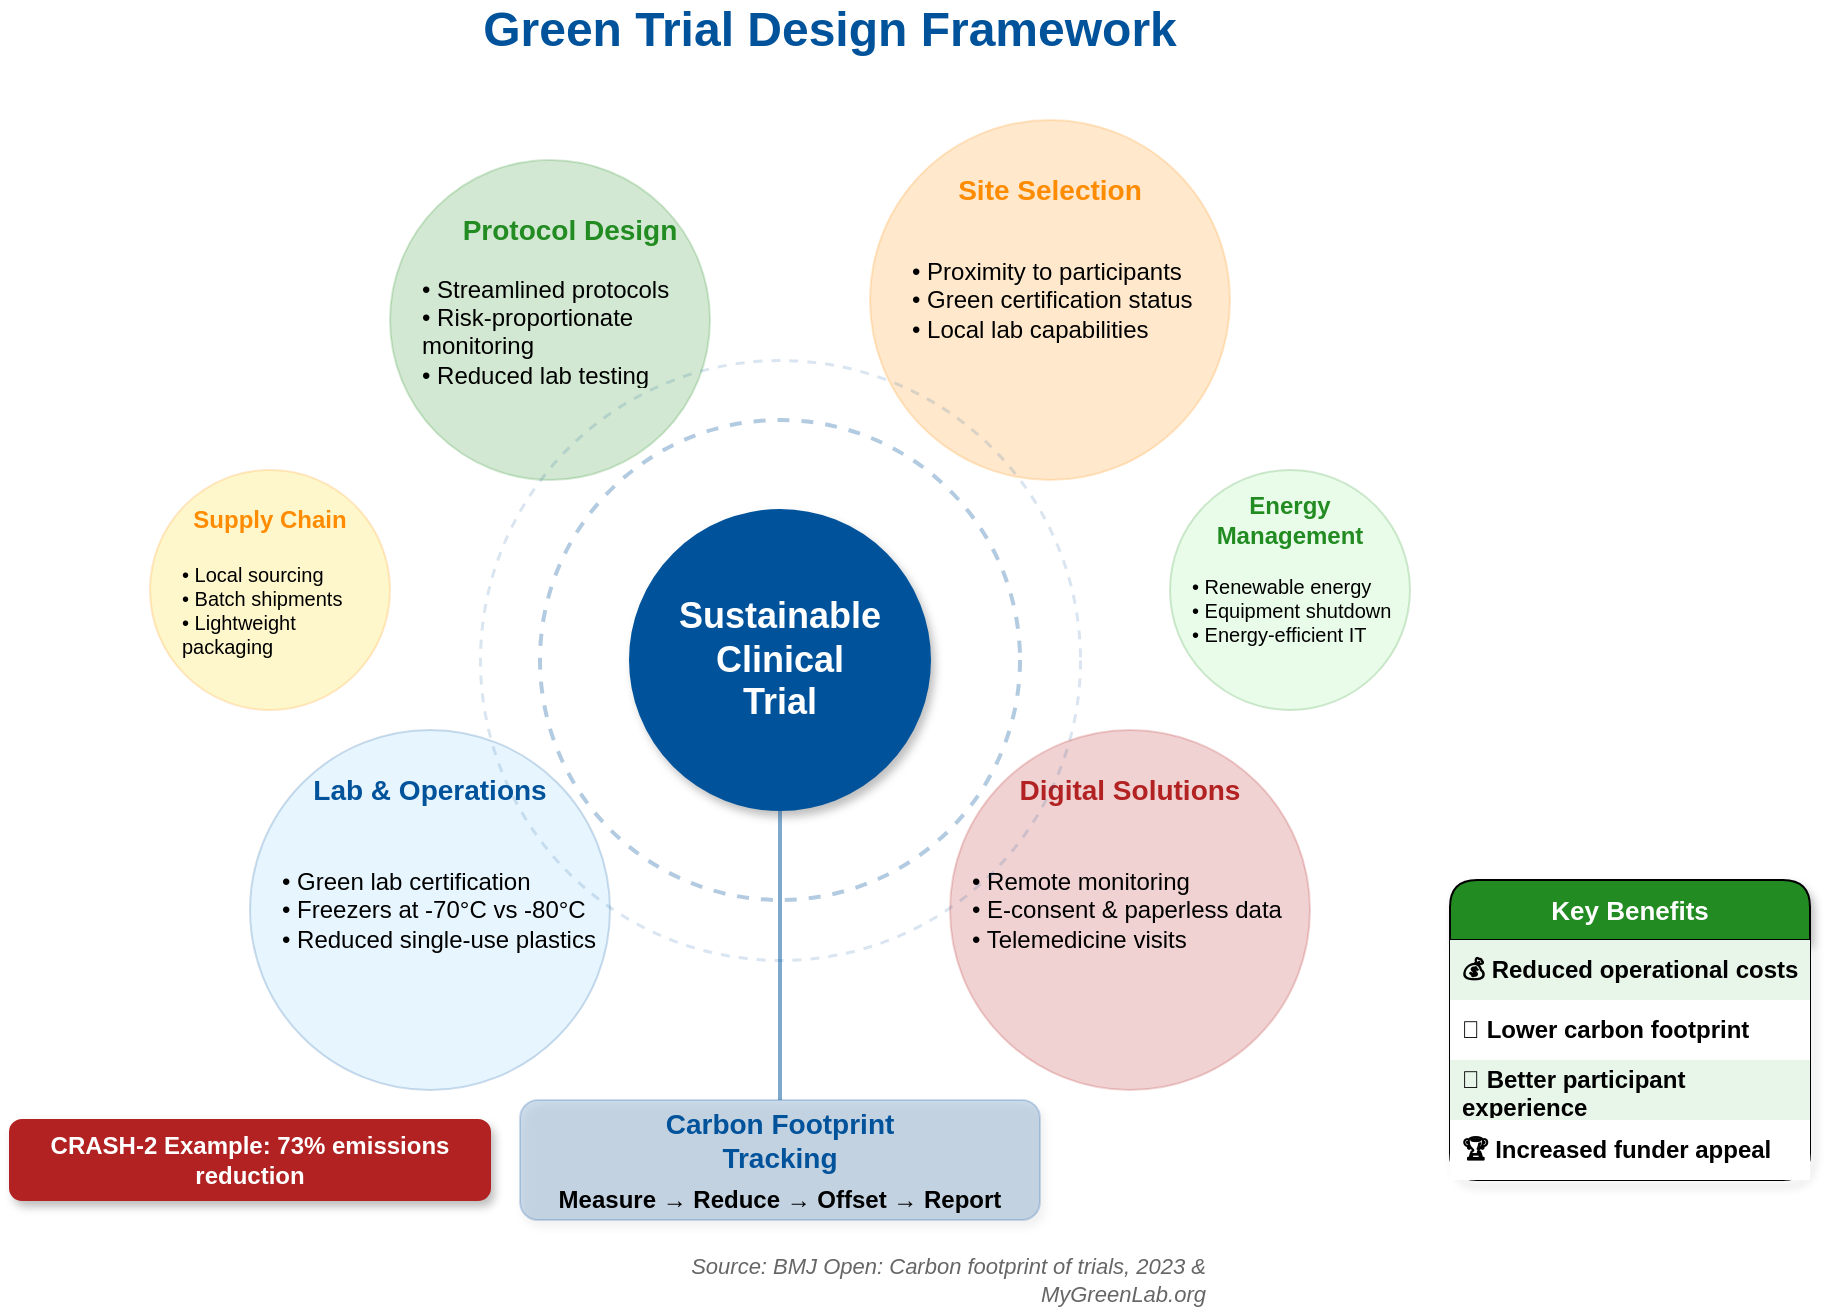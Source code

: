 <mxfile>
    <diagram name="Green Trial Design Framework" id="green-trial-framework">
        <mxGraphModel dx="690" dy="428" grid="1" gridSize="10" guides="1" tooltips="1" connect="1" arrows="1" fold="1" page="1" pageScale="1" pageWidth="1100" pageHeight="850" math="0" shadow="0">
            <root>
                <mxCell id="0"/>
                <mxCell id="1" parent="0"/>
                <mxCell id="2" value="&lt;font style=&quot;font-size: 24px;&quot; face=&quot;Arial&quot;&gt;&lt;b&gt;Green Trial Design Framework&lt;/b&gt;&lt;/font&gt;" style="text;html=1;strokeColor=none;fillColor=none;align=center;verticalAlign=middle;whiteSpace=wrap;rounded=0;fontColor=#00539B;shadow=0;" parent="1" vertex="1">
                    <mxGeometry x="270" y="20" width="560" height="30" as="geometry"/>
                </mxCell>
                <mxCell id="3" value="&lt;font style=&quot;font-size: 18px;&quot; face=&quot;Arial&quot;&gt;&lt;b&gt;Sustainable&lt;br&gt;Clinical&lt;br&gt;Trial&lt;/b&gt;&lt;/font&gt;" style="ellipse;whiteSpace=wrap;html=1;aspect=fixed;fillColor=#00539B;strokeColor=#00539B;fontColor=#FFFFFF;shadow=1;" parent="1" vertex="1">
                    <mxGeometry x="450" y="275" width="150" height="150" as="geometry"/>
                </mxCell>
                <mxCell id="4" value="" style="ellipse;whiteSpace=wrap;html=1;aspect=fixed;fillColor=#228B22;strokeColor=#228B22;opacity=20;" parent="1" vertex="1">
                    <mxGeometry x="330" y="100" width="160" height="160" as="geometry"/>
                </mxCell>
                <mxCell id="5" value="&lt;font style=&quot;font-size: 14px;&quot;&gt;&lt;b&gt;Protocol Design&lt;/b&gt;&lt;/font&gt;" style="text;html=1;strokeColor=none;fillColor=none;align=center;verticalAlign=middle;whiteSpace=wrap;rounded=0;fontColor=#228B22;" parent="1" vertex="1">
                    <mxGeometry x="360" y="120" width="120" height="30" as="geometry"/>
                </mxCell>
                <mxCell id="6" value="" style="shape=image;html=1;verticalAlign=top;verticalLabelPosition=bottom;labelBackgroundColor=#ffffff;imageAspect=0;aspect=fixed;image=https://cdn1.iconfinder.com/data/icons/hawcons/32/699748-icon-58-document-128.png;imageBackground=none;" parent="1" vertex="1">
                    <mxGeometry x="335" y="185" width="30" height="30" as="geometry"/>
                </mxCell>
                <mxCell id="7" value="• Streamlined protocols&#10;• Risk-proportionate monitoring&#10;• Reduced lab testing frequency" style="text;strokeColor=none;fillColor=none;align=left;verticalAlign=middle;spacingLeft=4;spacingRight=4;overflow=hidden;points=[[0,0.5],[1,0.5]];portConstraint=eastwest;rotatable=0;whiteSpace=wrap;html=1;" parent="1" vertex="1">
                    <mxGeometry x="340" y="155" width="170" height="60" as="geometry"/>
                </mxCell>
                <mxCell id="8" value="" style="ellipse;whiteSpace=wrap;html=1;aspect=fixed;fillColor=#FF8C00;strokeColor=#FF8C00;opacity=20;" parent="1" vertex="1">
                    <mxGeometry x="570" y="80" width="180" height="180" as="geometry"/>
                </mxCell>
                <mxCell id="9" value="&lt;font style=&quot;font-size: 14px;&quot;&gt;&lt;b&gt;Site Selection&lt;/b&gt;&lt;/font&gt;" style="text;html=1;strokeColor=none;fillColor=none;align=center;verticalAlign=middle;whiteSpace=wrap;rounded=0;fontColor=#FF8C00;" parent="1" vertex="1">
                    <mxGeometry x="600" y="100" width="120" height="30" as="geometry"/>
                </mxCell>
                <mxCell id="10" value="" style="shape=image;html=1;verticalAlign=top;verticalLabelPosition=bottom;labelBackgroundColor=#ffffff;imageAspect=0;aspect=fixed;image=https://cdn1.iconfinder.com/data/icons/hawcons/32/699733-icon-43-notebook-128.png" parent="1" vertex="1">
                    <mxGeometry x="685" y="185" width="30" height="30" as="geometry"/>
                </mxCell>
                <mxCell id="11" value="• Proximity to participants&#10;• Green certification status&#10;• Local lab capabilities" style="text;strokeColor=none;fillColor=none;align=left;verticalAlign=middle;spacingLeft=4;spacingRight=4;overflow=hidden;points=[[0,0.5],[1,0.5]];portConstraint=eastwest;rotatable=0;whiteSpace=wrap;html=1;" parent="1" vertex="1">
                    <mxGeometry x="585" y="140" width="170" height="60" as="geometry"/>
                </mxCell>
                <mxCell id="12" value="" style="ellipse;whiteSpace=wrap;html=1;aspect=fixed;fillColor=#B22222;strokeColor=#B22222;opacity=20;" parent="1" vertex="1">
                    <mxGeometry x="610" y="385" width="180" height="180" as="geometry"/>
                </mxCell>
                <mxCell id="13" value="&lt;font style=&quot;font-size: 14px;&quot;&gt;&lt;b&gt;Digital Solutions&lt;/b&gt;&lt;/font&gt;" style="text;html=1;strokeColor=none;fillColor=none;align=center;verticalAlign=middle;whiteSpace=wrap;rounded=0;fontColor=#B22222;" parent="1" vertex="1">
                    <mxGeometry x="640" y="400" width="120" height="30" as="geometry"/>
                </mxCell>
                <mxCell id="14" value="" style="shape=image;html=1;verticalAlign=top;verticalLabelPosition=bottom;labelBackgroundColor=#ffffff;imageAspect=0;aspect=fixed;image=https://cdn1.iconfinder.com/data/icons/hawcons/32/699966-icon-2-tablet-128.png" parent="1" vertex="1">
                    <mxGeometry x="685" y="435" width="30" height="30" as="geometry"/>
                </mxCell>
                <mxCell id="15" value="• Remote monitoring&#10;• E-consent &amp; paperless data&#10;• Telemedicine visits" style="text;strokeColor=none;fillColor=none;align=left;verticalAlign=middle;spacingLeft=4;spacingRight=4;overflow=hidden;points=[[0,0.5],[1,0.5]];portConstraint=eastwest;rotatable=0;whiteSpace=wrap;html=1;" parent="1" vertex="1">
                    <mxGeometry x="615" y="445" width="170" height="60" as="geometry"/>
                </mxCell>
                <mxCell id="16" value="" style="ellipse;whiteSpace=wrap;html=1;aspect=fixed;fillColor=#87CEFA;strokeColor=#00539B;opacity=20;" parent="1" vertex="1">
                    <mxGeometry x="260" y="385" width="180" height="180" as="geometry"/>
                </mxCell>
                <mxCell id="17" value="&lt;font style=&quot;font-size: 14px;&quot;&gt;&lt;b&gt;Lab &amp; Operations&lt;/b&gt;&lt;/font&gt;" style="text;html=1;strokeColor=none;fillColor=none;align=center;verticalAlign=middle;whiteSpace=wrap;rounded=0;fontColor=#00539B;" parent="1" vertex="1">
                    <mxGeometry x="290" y="400" width="120" height="30" as="geometry"/>
                </mxCell>
                <mxCell id="18" value="" style="shape=image;html=1;verticalAlign=top;verticalLabelPosition=bottom;labelBackgroundColor=#ffffff;imageAspect=0;aspect=fixed;image=https://cdn1.iconfinder.com/data/icons/hawcons/32/699747-icon-57-document-text-128.png" parent="1" vertex="1">
                    <mxGeometry x="335" y="435" width="30" height="30" as="geometry"/>
                </mxCell>
                <mxCell id="19" value="• Green lab certification&#10;• Freezers at -70°C vs -80°C&#10;• Reduced single-use plastics" style="text;strokeColor=none;fillColor=none;align=left;verticalAlign=middle;spacingLeft=4;spacingRight=4;overflow=hidden;points=[[0,0.5],[1,0.5]];portConstraint=eastwest;rotatable=0;whiteSpace=wrap;html=1;" parent="1" vertex="1">
                    <mxGeometry x="270" y="445" width="170" height="60" as="geometry"/>
                </mxCell>
                <mxCell id="20" value="" style="ellipse;whiteSpace=wrap;html=1;aspect=fixed;fillColor=#FFD700;strokeColor=#FF8C00;opacity=20;" parent="1" vertex="1">
                    <mxGeometry x="210" y="255" width="120" height="120" as="geometry"/>
                </mxCell>
                <mxCell id="21" value="&lt;font style=&quot;font-size: 12px;&quot;&gt;&lt;b&gt;Supply Chain&lt;/b&gt;&lt;/font&gt;" style="text;html=1;strokeColor=none;fillColor=none;align=center;verticalAlign=middle;whiteSpace=wrap;rounded=0;fontColor=#FF8C00;" parent="1" vertex="1">
                    <mxGeometry x="220" y="270" width="100" height="20" as="geometry"/>
                </mxCell>
                <mxCell id="22" value="• Local sourcing&#10;• Batch shipments&#10;• Lightweight packaging" style="text;strokeColor=none;fillColor=none;align=left;verticalAlign=middle;spacingLeft=4;spacingRight=4;overflow=hidden;points=[[0,0.5],[1,0.5]];portConstraint=eastwest;rotatable=0;whiteSpace=wrap;html=1;fontSize=10;" parent="1" vertex="1">
                    <mxGeometry x="220" y="295" width="110" height="60" as="geometry"/>
                </mxCell>
                <mxCell id="23" value="" style="ellipse;whiteSpace=wrap;html=1;aspect=fixed;fillColor=#90EE90;strokeColor=#228B22;opacity=20;" parent="1" vertex="1">
                    <mxGeometry x="720" y="255" width="120" height="120" as="geometry"/>
                </mxCell>
                <mxCell id="24" value="&lt;font style=&quot;font-size: 12px;&quot;&gt;&lt;b&gt;Energy Management&lt;/b&gt;&lt;/font&gt;" style="text;html=1;strokeColor=none;fillColor=none;align=center;verticalAlign=middle;whiteSpace=wrap;rounded=0;fontColor=#228B22;" parent="1" vertex="1">
                    <mxGeometry x="730" y="270" width="100" height="20" as="geometry"/>
                </mxCell>
                <mxCell id="25" value="• Renewable energy&#10;• Equipment shutdown&#10;• Energy-efficient IT" style="text;strokeColor=none;fillColor=none;align=left;verticalAlign=middle;spacingLeft=4;spacingRight=4;overflow=hidden;points=[[0,0.5],[1,0.5]];portConstraint=eastwest;rotatable=0;whiteSpace=wrap;html=1;fontSize=10;" parent="1" vertex="1">
                    <mxGeometry x="725" y="295" width="110" height="60" as="geometry"/>
                </mxCell>
                <mxCell id="26" value="" style="rounded=1;whiteSpace=wrap;html=1;fillColor=#00539B;strokeColor=#00539B;opacity=20;shadow=1;" parent="1" vertex="1">
                    <mxGeometry x="395" y="570" width="260" height="60" as="geometry"/>
                </mxCell>
                <mxCell id="27" value="&lt;font style=&quot;font-size: 14px;&quot; face=&quot;Arial&quot;&gt;&lt;b&gt;Carbon Footprint Tracking&lt;/b&gt;&lt;/font&gt;" style="text;html=1;strokeColor=none;fillColor=none;align=center;verticalAlign=middle;whiteSpace=wrap;rounded=0;fontColor=#00539B;" parent="1" vertex="1">
                    <mxGeometry x="465" y="580" width="120" height="20" as="geometry"/>
                </mxCell>
                <mxCell id="28" value="Measure → Reduce → Offset → Report" style="text;html=1;strokeColor=none;fillColor=none;align=center;verticalAlign=middle;whiteSpace=wrap;rounded=0;fontFamily=Arial;fontStyle=1;" parent="1" vertex="1">
                    <mxGeometry x="395" y="610" width="260" height="20" as="geometry"/>
                </mxCell>
                <!-- Removed the connecting lines that formed the X -->
                <!-- Enhanced with circles around central element instead -->
                <mxCell id="101" value="" style="ellipse;whiteSpace=wrap;html=1;aspect=fixed;fillColor=none;strokeColor=#00539B;opacity=30;dashed=1;strokeWidth=2;" parent="1" vertex="1">
                    <mxGeometry x="405" y="230" width="240" height="240" as="geometry"/>
                </mxCell>
                <mxCell id="35" value="" style="endArrow=none;html=1;rounded=0;entryX=0.5;entryY=0;entryDx=0;entryDy=0;exitX=0.5;exitY=1;exitDx=0;exitDy=0;strokeWidth=2;strokeColor=#00539B;opacity=50;" parent="1" source="3" target="26" edge="1">
                    <mxGeometry width="50" height="50" relative="1" as="geometry">
                        <mxPoint x="520" y="370" as="sourcePoint"/>
                        <mxPoint x="570" y="320" as="targetPoint"/>
                    </mxGeometry>
                </mxCell>
                <mxCell id="102" value="" style="ellipse;whiteSpace=wrap;html=1;aspect=fixed;fillColor=none;strokeColor=#00539B;opacity=15;dashed=1;strokeWidth=1.5;" parent="1" vertex="1">
                    <mxGeometry x="375" y="200" width="300" height="300" as="geometry"/>
                </mxCell>
                <mxCell id="36" value="&lt;b&gt;Key Benefits&lt;/b&gt;" style="swimlane;fontStyle=1;childLayout=stackLayout;horizontal=1;startSize=30;horizontalStack=0;resizeParent=1;resizeParentMax=0;resizeLast=0;collapsible=1;marginBottom=0;whiteSpace=wrap;html=1;fillColor=#228B22;fontColor=#FFFFFF;shadow=1;rounded=1;fontSize=13;fontFamily=Arial;" parent="1" vertex="1">
                    <mxGeometry x="860" y="460" width="180" height="150" as="geometry"/>
                </mxCell>
                <mxCell id="37" value="💰 Reduced operational costs" style="text;strokeColor=none;fillColor=#E8F5E9;align=left;verticalAlign=middle;spacingLeft=4;spacingRight=4;overflow=hidden;points=[[0,0.5],[1,0.5]];portConstraint=eastwest;rotatable=0;whiteSpace=wrap;html=1;fontStyle=1;fontFamily=Arial;" parent="36" vertex="1">
                    <mxGeometry y="30" width="180" height="30" as="geometry"/>
                </mxCell>
                <mxCell id="38" value="🌿 Lower carbon footprint" style="text;strokeColor=none;fillColor=#FFFFFF;align=left;verticalAlign=middle;spacingLeft=4;spacingRight=4;overflow=hidden;points=[[0,0.5],[1,0.5]];portConstraint=eastwest;rotatable=0;whiteSpace=wrap;html=1;fontStyle=1;fontFamily=Arial;" parent="36" vertex="1">
                    <mxGeometry y="60" width="180" height="30" as="geometry"/>
                </mxCell>
                <mxCell id="39" value="🙂 Better participant experience" style="text;strokeColor=none;fillColor=#E8F5E9;align=left;verticalAlign=middle;spacingLeft=4;spacingRight=4;overflow=hidden;points=[[0,0.5],[1,0.5]];portConstraint=eastwest;rotatable=0;whiteSpace=wrap;html=1;fontStyle=1;fontFamily=Arial;" parent="36" vertex="1">
                    <mxGeometry y="90" width="180" height="30" as="geometry"/>
                </mxCell>
                <mxCell id="40" value="🏆 Increased funder appeal" style="text;strokeColor=none;fillColor=#FFFFFF;align=left;verticalAlign=middle;spacingLeft=4;spacingRight=4;overflow=hidden;points=[[0,0.5],[1,0.5]];portConstraint=eastwest;rotatable=0;whiteSpace=wrap;html=1;fontStyle=1;fontFamily=Arial;" parent="36" vertex="1">
                    <mxGeometry y="120" width="180" height="30" as="geometry"/>
                </mxCell>
                <mxCell id="41" value="&lt;b&gt;CRASH-2 Example: 73% emissions reduction&lt;/b&gt;" style="rounded=1;whiteSpace=wrap;html=1;fillColor=#B22222;strokeColor=#B22222;fontColor=#FFFFFF;shadow=1;fontFamily=Arial;fontSize=12;" parent="1" vertex="1">
                    <mxGeometry x="140" y="580" width="240" height="40" as="geometry"/>
                </mxCell>
                <mxCell id="42" value="Source: BMJ Open: Carbon footprint of trials, 2023 &amp; MyGreenLab.org" style="text;html=1;strokeColor=none;fillColor=none;align=right;verticalAlign=middle;whiteSpace=wrap;rounded=0;fontColor=#666666;fontSize=11;fontStyle=2;fontFamily=Arial;" parent="1" vertex="1">
                    <mxGeometry x="440" y="650" width="300" height="20" as="geometry"/>
                </mxCell>
            </root>
        </mxGraphModel>
    </diagram>
</mxfile>